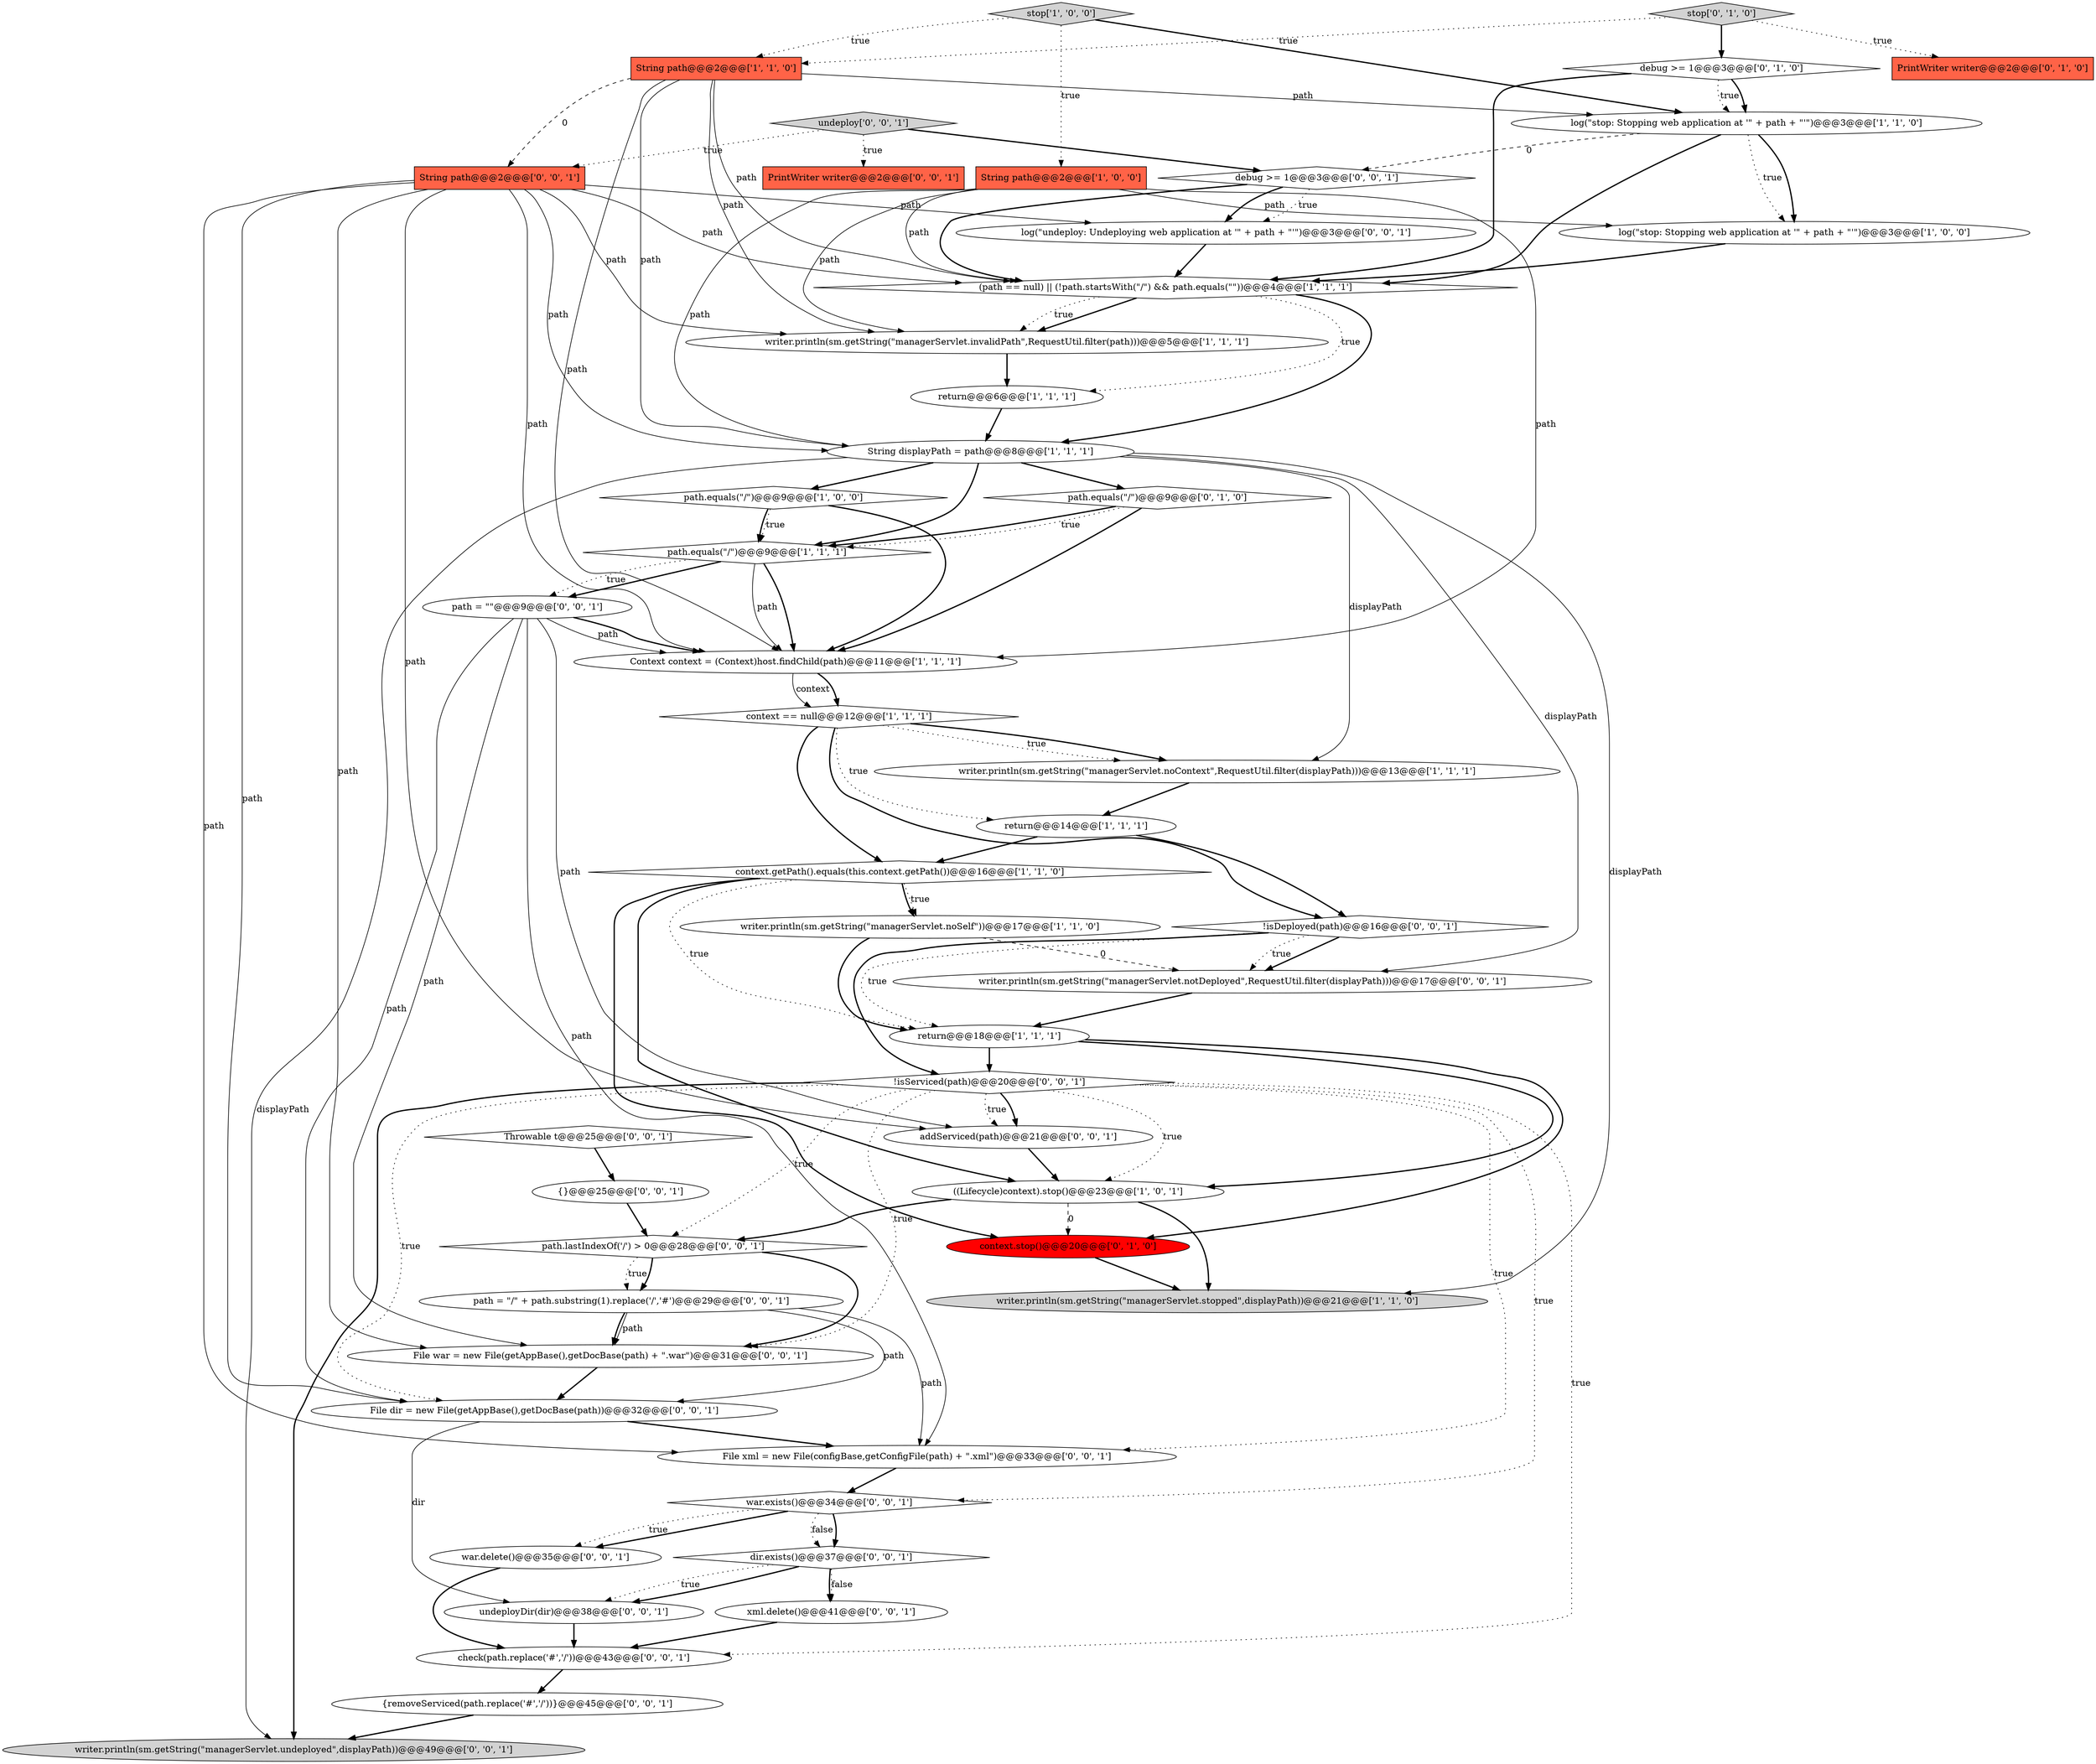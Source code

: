 digraph {
24 [style = filled, label = "path.equals(\"/\")@@@9@@@['0', '1', '0']", fillcolor = white, shape = diamond image = "AAA0AAABBB2BBB"];
8 [style = filled, label = "stop['1', '0', '0']", fillcolor = lightgray, shape = diamond image = "AAA0AAABBB1BBB"];
49 [style = filled, label = "{removeServiced(path.replace('#','/'))}@@@45@@@['0', '0', '1']", fillcolor = white, shape = ellipse image = "AAA0AAABBB3BBB"];
13 [style = filled, label = "return@@@14@@@['1', '1', '1']", fillcolor = white, shape = ellipse image = "AAA0AAABBB1BBB"];
33 [style = filled, label = "Throwable t@@@25@@@['0', '0', '1']", fillcolor = white, shape = diamond image = "AAA0AAABBB3BBB"];
47 [style = filled, label = "writer.println(sm.getString(\"managerServlet.undeployed\",displayPath))@@@49@@@['0', '0', '1']", fillcolor = lightgray, shape = ellipse image = "AAA0AAABBB3BBB"];
39 [style = filled, label = "path = \"/\" + path.substring(1).replace('/','#')@@@29@@@['0', '0', '1']", fillcolor = white, shape = ellipse image = "AAA0AAABBB3BBB"];
15 [style = filled, label = "context.getPath().equals(this.context.getPath())@@@16@@@['1', '1', '0']", fillcolor = white, shape = diamond image = "AAA0AAABBB1BBB"];
5 [style = filled, label = "writer.println(sm.getString(\"managerServlet.invalidPath\",RequestUtil.filter(path)))@@@5@@@['1', '1', '1']", fillcolor = white, shape = ellipse image = "AAA0AAABBB1BBB"];
38 [style = filled, label = "path.lastIndexOf('/') > 0@@@28@@@['0', '0', '1']", fillcolor = white, shape = diamond image = "AAA0AAABBB3BBB"];
27 [style = filled, label = "PrintWriter writer@@@2@@@['0', '0', '1']", fillcolor = tomato, shape = box image = "AAA0AAABBB3BBB"];
11 [style = filled, label = "((Lifecycle)context).stop()@@@23@@@['1', '0', '1']", fillcolor = white, shape = ellipse image = "AAA0AAABBB1BBB"];
7 [style = filled, label = "path.equals(\"/\")@@@9@@@['1', '1', '1']", fillcolor = white, shape = diamond image = "AAA0AAABBB1BBB"];
18 [style = filled, label = "Context context = (Context)host.findChild(path)@@@11@@@['1', '1', '1']", fillcolor = white, shape = ellipse image = "AAA0AAABBB1BBB"];
22 [style = filled, label = "debug >= 1@@@3@@@['0', '1', '0']", fillcolor = white, shape = diamond image = "AAA0AAABBB2BBB"];
9 [style = filled, label = "String displayPath = path@@@8@@@['1', '1', '1']", fillcolor = white, shape = ellipse image = "AAA0AAABBB1BBB"];
23 [style = filled, label = "PrintWriter writer@@@2@@@['0', '1', '0']", fillcolor = tomato, shape = box image = "AAA0AAABBB2BBB"];
25 [style = filled, label = "undeployDir(dir)@@@38@@@['0', '0', '1']", fillcolor = white, shape = ellipse image = "AAA0AAABBB3BBB"];
20 [style = filled, label = "stop['0', '1', '0']", fillcolor = lightgray, shape = diamond image = "AAA0AAABBB2BBB"];
32 [style = filled, label = "undeploy['0', '0', '1']", fillcolor = lightgray, shape = diamond image = "AAA0AAABBB3BBB"];
29 [style = filled, label = "File xml = new File(configBase,getConfigFile(path) + \".xml\")@@@33@@@['0', '0', '1']", fillcolor = white, shape = ellipse image = "AAA0AAABBB3BBB"];
37 [style = filled, label = "File dir = new File(getAppBase(),getDocBase(path))@@@32@@@['0', '0', '1']", fillcolor = white, shape = ellipse image = "AAA0AAABBB3BBB"];
4 [style = filled, label = "log(\"stop: Stopping web application at '\" + path + \"'\")@@@3@@@['1', '0', '0']", fillcolor = white, shape = ellipse image = "AAA0AAABBB1BBB"];
30 [style = filled, label = "war.exists()@@@34@@@['0', '0', '1']", fillcolor = white, shape = diamond image = "AAA0AAABBB3BBB"];
34 [style = filled, label = "log(\"undeploy: Undeploying web application at '\" + path + \"'\")@@@3@@@['0', '0', '1']", fillcolor = white, shape = ellipse image = "AAA0AAABBB3BBB"];
44 [style = filled, label = "dir.exists()@@@37@@@['0', '0', '1']", fillcolor = white, shape = diamond image = "AAA0AAABBB3BBB"];
3 [style = filled, label = "String path@@@2@@@['1', '0', '0']", fillcolor = tomato, shape = box image = "AAA0AAABBB1BBB"];
43 [style = filled, label = "addServiced(path)@@@21@@@['0', '0', '1']", fillcolor = white, shape = ellipse image = "AAA0AAABBB3BBB"];
12 [style = filled, label = "writer.println(sm.getString(\"managerServlet.noContext\",RequestUtil.filter(displayPath)))@@@13@@@['1', '1', '1']", fillcolor = white, shape = ellipse image = "AAA0AAABBB1BBB"];
21 [style = filled, label = "context.stop()@@@20@@@['0', '1', '0']", fillcolor = red, shape = ellipse image = "AAA1AAABBB2BBB"];
0 [style = filled, label = "writer.println(sm.getString(\"managerServlet.stopped\",displayPath))@@@21@@@['1', '1', '0']", fillcolor = lightgray, shape = ellipse image = "AAA0AAABBB1BBB"];
1 [style = filled, label = "path.equals(\"/\")@@@9@@@['1', '0', '0']", fillcolor = white, shape = diamond image = "AAA0AAABBB1BBB"];
2 [style = filled, label = "return@@@18@@@['1', '1', '1']", fillcolor = white, shape = ellipse image = "AAA0AAABBB1BBB"];
10 [style = filled, label = "String path@@@2@@@['1', '1', '0']", fillcolor = tomato, shape = box image = "AAA0AAABBB1BBB"];
6 [style = filled, label = "(path == null) || (!path.startsWith(\"/\") && path.equals(\"\"))@@@4@@@['1', '1', '1']", fillcolor = white, shape = diamond image = "AAA0AAABBB1BBB"];
40 [style = filled, label = "{}@@@25@@@['0', '0', '1']", fillcolor = white, shape = ellipse image = "AAA0AAABBB3BBB"];
19 [style = filled, label = "writer.println(sm.getString(\"managerServlet.noSelf\"))@@@17@@@['1', '1', '0']", fillcolor = white, shape = ellipse image = "AAA0AAABBB1BBB"];
16 [style = filled, label = "context == null@@@12@@@['1', '1', '1']", fillcolor = white, shape = diamond image = "AAA0AAABBB1BBB"];
31 [style = filled, label = "!isDeployed(path)@@@16@@@['0', '0', '1']", fillcolor = white, shape = diamond image = "AAA0AAABBB3BBB"];
41 [style = filled, label = "writer.println(sm.getString(\"managerServlet.notDeployed\",RequestUtil.filter(displayPath)))@@@17@@@['0', '0', '1']", fillcolor = white, shape = ellipse image = "AAA0AAABBB3BBB"];
42 [style = filled, label = "debug >= 1@@@3@@@['0', '0', '1']", fillcolor = white, shape = diamond image = "AAA0AAABBB3BBB"];
35 [style = filled, label = "String path@@@2@@@['0', '0', '1']", fillcolor = tomato, shape = box image = "AAA0AAABBB3BBB"];
45 [style = filled, label = "File war = new File(getAppBase(),getDocBase(path) + \".war\")@@@31@@@['0', '0', '1']", fillcolor = white, shape = ellipse image = "AAA0AAABBB3BBB"];
36 [style = filled, label = "check(path.replace('#','/'))@@@43@@@['0', '0', '1']", fillcolor = white, shape = ellipse image = "AAA0AAABBB3BBB"];
28 [style = filled, label = "!isServiced(path)@@@20@@@['0', '0', '1']", fillcolor = white, shape = diamond image = "AAA0AAABBB3BBB"];
14 [style = filled, label = "log(\"stop: Stopping web application at '\" + path + \"'\")@@@3@@@['1', '1', '0']", fillcolor = white, shape = ellipse image = "AAA0AAABBB1BBB"];
46 [style = filled, label = "war.delete()@@@35@@@['0', '0', '1']", fillcolor = white, shape = ellipse image = "AAA0AAABBB3BBB"];
48 [style = filled, label = "xml.delete()@@@41@@@['0', '0', '1']", fillcolor = white, shape = ellipse image = "AAA0AAABBB3BBB"];
17 [style = filled, label = "return@@@6@@@['1', '1', '1']", fillcolor = white, shape = ellipse image = "AAA0AAABBB1BBB"];
26 [style = filled, label = "path = \"\"@@@9@@@['0', '0', '1']", fillcolor = white, shape = ellipse image = "AAA0AAABBB3BBB"];
28->11 [style = dotted, label="true"];
26->45 [style = solid, label="path"];
16->13 [style = dotted, label="true"];
29->30 [style = bold, label=""];
15->21 [style = bold, label=""];
17->9 [style = bold, label=""];
38->39 [style = dotted, label="true"];
9->7 [style = bold, label=""];
40->38 [style = bold, label=""];
18->16 [style = solid, label="context"];
38->39 [style = bold, label=""];
22->14 [style = dotted, label="true"];
7->26 [style = bold, label=""];
28->30 [style = dotted, label="true"];
15->11 [style = bold, label=""];
28->43 [style = bold, label=""];
30->46 [style = bold, label=""];
30->46 [style = dotted, label="true"];
10->5 [style = solid, label="path"];
39->29 [style = solid, label="path"];
35->9 [style = solid, label="path"];
39->37 [style = solid, label="path"];
3->9 [style = solid, label="path"];
13->31 [style = bold, label=""];
2->28 [style = bold, label=""];
9->24 [style = bold, label=""];
11->21 [style = dashed, label="0"];
32->35 [style = dotted, label="true"];
21->0 [style = bold, label=""];
25->36 [style = bold, label=""];
15->2 [style = dotted, label="true"];
3->4 [style = solid, label="path"];
37->29 [style = bold, label=""];
44->48 [style = dotted, label="false"];
46->36 [style = bold, label=""];
28->36 [style = dotted, label="true"];
38->45 [style = bold, label=""];
39->45 [style = bold, label=""];
35->5 [style = solid, label="path"];
19->2 [style = bold, label=""];
5->17 [style = bold, label=""];
24->18 [style = bold, label=""];
41->2 [style = bold, label=""];
26->43 [style = solid, label="path"];
43->11 [style = bold, label=""];
28->29 [style = dotted, label="true"];
44->25 [style = dotted, label="true"];
2->21 [style = bold, label=""];
36->49 [style = bold, label=""];
20->10 [style = dotted, label="true"];
14->42 [style = dashed, label="0"];
31->41 [style = bold, label=""];
9->12 [style = solid, label="displayPath"];
28->38 [style = dotted, label="true"];
13->15 [style = bold, label=""];
31->28 [style = bold, label=""];
9->1 [style = bold, label=""];
14->4 [style = dotted, label="true"];
28->37 [style = dotted, label="true"];
22->14 [style = bold, label=""];
24->7 [style = bold, label=""];
32->42 [style = bold, label=""];
10->35 [style = dashed, label="0"];
24->7 [style = dotted, label="true"];
14->6 [style = bold, label=""];
30->44 [style = bold, label=""];
3->6 [style = solid, label="path"];
22->6 [style = bold, label=""];
14->4 [style = bold, label=""];
35->6 [style = solid, label="path"];
28->47 [style = bold, label=""];
7->26 [style = dotted, label="true"];
8->14 [style = bold, label=""];
35->18 [style = solid, label="path"];
10->18 [style = solid, label="path"];
30->44 [style = dotted, label="false"];
35->37 [style = solid, label="path"];
15->19 [style = bold, label=""];
35->43 [style = solid, label="path"];
1->7 [style = bold, label=""];
28->45 [style = dotted, label="true"];
35->45 [style = solid, label="path"];
26->37 [style = solid, label="path"];
8->3 [style = dotted, label="true"];
19->41 [style = dashed, label="0"];
9->47 [style = solid, label="displayPath"];
12->13 [style = bold, label=""];
6->5 [style = bold, label=""];
16->31 [style = bold, label=""];
20->23 [style = dotted, label="true"];
26->29 [style = solid, label="path"];
28->43 [style = dotted, label="true"];
7->18 [style = bold, label=""];
3->5 [style = solid, label="path"];
31->2 [style = dotted, label="true"];
44->25 [style = bold, label=""];
42->34 [style = dotted, label="true"];
2->11 [style = bold, label=""];
10->14 [style = solid, label="path"];
18->16 [style = bold, label=""];
16->15 [style = bold, label=""];
42->34 [style = bold, label=""];
16->12 [style = dotted, label="true"];
11->38 [style = bold, label=""];
48->36 [style = bold, label=""];
4->6 [style = bold, label=""];
1->18 [style = bold, label=""];
8->10 [style = dotted, label="true"];
35->29 [style = solid, label="path"];
6->17 [style = dotted, label="true"];
20->22 [style = bold, label=""];
49->47 [style = bold, label=""];
1->7 [style = dotted, label="true"];
39->45 [style = solid, label="path"];
10->6 [style = solid, label="path"];
32->27 [style = dotted, label="true"];
26->18 [style = solid, label="path"];
11->0 [style = bold, label=""];
33->40 [style = bold, label=""];
42->6 [style = bold, label=""];
15->19 [style = dotted, label="true"];
44->48 [style = bold, label=""];
34->6 [style = bold, label=""];
3->18 [style = solid, label="path"];
9->0 [style = solid, label="displayPath"];
9->41 [style = solid, label="displayPath"];
35->34 [style = solid, label="path"];
10->9 [style = solid, label="path"];
7->18 [style = solid, label="path"];
45->37 [style = bold, label=""];
37->25 [style = solid, label="dir"];
6->9 [style = bold, label=""];
16->12 [style = bold, label=""];
31->41 [style = dotted, label="true"];
6->5 [style = dotted, label="true"];
26->18 [style = bold, label=""];
}
